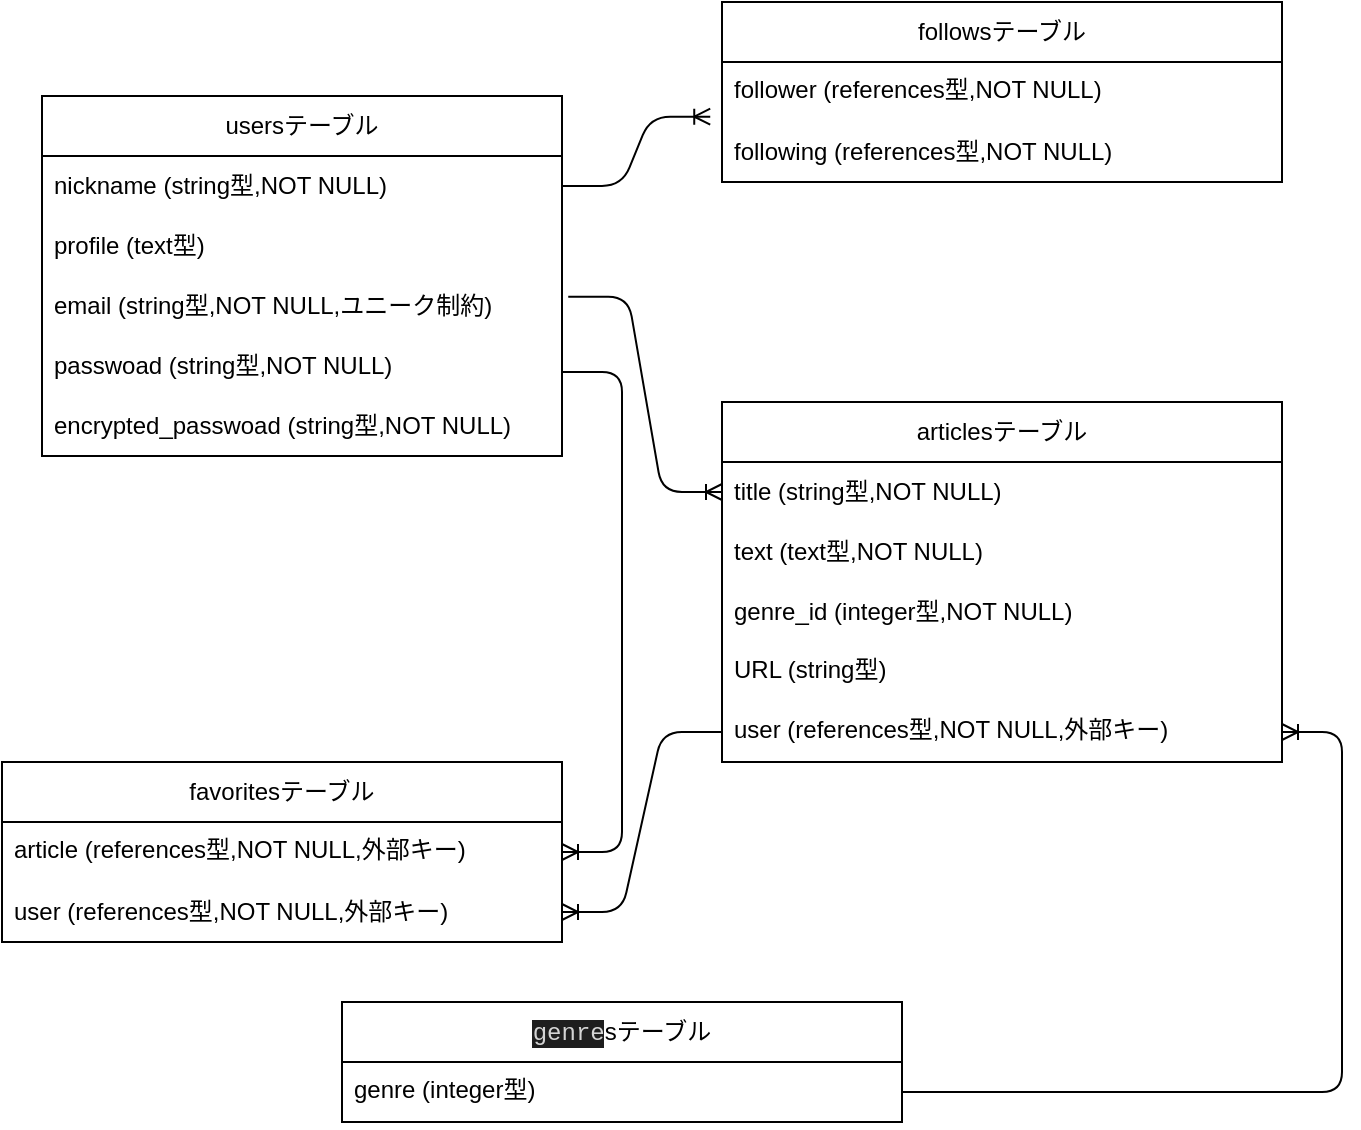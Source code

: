 <mxfile>
    <diagram id="ipqHFjH2WjOsvLF_bpQx" name="ページ1">
        <mxGraphModel dx="1265" dy="798" grid="1" gridSize="10" guides="1" tooltips="1" connect="1" arrows="1" fold="1" page="1" pageScale="1" pageWidth="827" pageHeight="1169" math="0" shadow="0">
            <root>
                <mxCell id="0"/>
                <mxCell id="1" parent="0"/>
                <mxCell id="2" value="usersテーブル" style="swimlane;fontStyle=0;childLayout=stackLayout;horizontal=1;startSize=30;horizontalStack=0;resizeParent=1;resizeParentMax=0;resizeLast=0;collapsible=1;marginBottom=0;whiteSpace=wrap;html=1;" parent="1" vertex="1">
                    <mxGeometry x="90" y="197" width="260" height="180" as="geometry">
                        <mxRectangle x="40" y="10" width="120" height="30" as="alternateBounds"/>
                    </mxGeometry>
                </mxCell>
                <mxCell id="9" value="nickname (string型,NOT NULL)" style="text;strokeColor=none;fillColor=none;align=left;verticalAlign=middle;spacingLeft=4;spacingRight=4;overflow=hidden;points=[[0,0.5],[1,0.5]];portConstraint=eastwest;rotatable=0;whiteSpace=wrap;html=1;" parent="2" vertex="1">
                    <mxGeometry y="30" width="260" height="30" as="geometry"/>
                </mxCell>
                <mxCell id="88" value="profile (text型)" style="text;strokeColor=none;fillColor=none;align=left;verticalAlign=middle;spacingLeft=4;spacingRight=4;overflow=hidden;points=[[0,0.5],[1,0.5]];portConstraint=eastwest;rotatable=0;whiteSpace=wrap;html=1;" vertex="1" parent="2">
                    <mxGeometry y="60" width="260" height="30" as="geometry"/>
                </mxCell>
                <mxCell id="3" value="email (string型,NOT NULL,ユニーク制約)" style="text;strokeColor=none;fillColor=none;align=left;verticalAlign=middle;spacingLeft=4;spacingRight=4;overflow=hidden;points=[[0,0.5],[1,0.5]];portConstraint=eastwest;rotatable=0;whiteSpace=wrap;html=1;" parent="2" vertex="1">
                    <mxGeometry y="90" width="260" height="30" as="geometry"/>
                </mxCell>
                <mxCell id="10" value="passwoad (string型,NOT NULL)" style="text;strokeColor=none;fillColor=none;align=left;verticalAlign=middle;spacingLeft=4;spacingRight=4;overflow=hidden;points=[[0,0.5],[1,0.5]];portConstraint=eastwest;rotatable=0;whiteSpace=wrap;html=1;" parent="2" vertex="1">
                    <mxGeometry y="120" width="260" height="30" as="geometry"/>
                </mxCell>
                <mxCell id="4" value="encrypted_passwoad (string型,NOT NULL)" style="text;strokeColor=none;fillColor=none;align=left;verticalAlign=middle;spacingLeft=4;spacingRight=4;overflow=hidden;points=[[0,0.5],[1,0.5]];portConstraint=eastwest;rotatable=0;whiteSpace=wrap;html=1;" parent="2" vertex="1">
                    <mxGeometry y="150" width="260" height="30" as="geometry"/>
                </mxCell>
                <mxCell id="18" value="&lt;span style=&quot;background-color: rgb(30, 30, 30); color: rgb(212, 212, 212); font-family: Menlo, Monaco, &amp;quot;Courier New&amp;quot;, monospace;&quot;&gt;genre&lt;/span&gt;sテーブル" style="swimlane;fontStyle=0;childLayout=stackLayout;horizontal=1;startSize=30;horizontalStack=0;resizeParent=1;resizeParentMax=0;resizeLast=0;collapsible=1;marginBottom=0;whiteSpace=wrap;html=1;" parent="1" vertex="1">
                    <mxGeometry x="240" y="650" width="280" height="60" as="geometry">
                        <mxRectangle x="40" y="10" width="120" height="30" as="alternateBounds"/>
                    </mxGeometry>
                </mxCell>
                <mxCell id="55" value="genre (integer型)" style="text;strokeColor=none;fillColor=none;spacingLeft=4;spacingRight=4;overflow=hidden;rotatable=0;points=[[0,0.5],[1,0.5]];portConstraint=eastwest;fontSize=12;" parent="18" vertex="1">
                    <mxGeometry y="30" width="280" height="30" as="geometry"/>
                </mxCell>
                <mxCell id="75" value="favoritesテーブル" style="swimlane;fontStyle=0;childLayout=stackLayout;horizontal=1;startSize=30;horizontalStack=0;resizeParent=1;resizeParentMax=0;resizeLast=0;collapsible=1;marginBottom=0;whiteSpace=wrap;html=1;" parent="1" vertex="1">
                    <mxGeometry x="70" y="530" width="280" height="90" as="geometry">
                        <mxRectangle x="40" y="10" width="120" height="30" as="alternateBounds"/>
                    </mxGeometry>
                </mxCell>
                <mxCell id="76" value="article (references型,NOT NULL,外部キー)" style="text;strokeColor=none;fillColor=none;spacingLeft=4;spacingRight=4;overflow=hidden;rotatable=0;points=[[0,0.5],[1,0.5]];portConstraint=eastwest;fontSize=12;" parent="75" vertex="1">
                    <mxGeometry y="30" width="280" height="30" as="geometry"/>
                </mxCell>
                <mxCell id="77" value="user (references型,NOT NULL,外部キー)" style="text;strokeColor=none;fillColor=none;align=left;verticalAlign=middle;spacingLeft=4;spacingRight=4;overflow=hidden;points=[[0,0.5],[1,0.5]];portConstraint=eastwest;rotatable=0;whiteSpace=wrap;html=1;" parent="75" vertex="1">
                    <mxGeometry y="60" width="280" height="30" as="geometry"/>
                </mxCell>
                <mxCell id="78" value="followsテーブル" style="swimlane;fontStyle=0;childLayout=stackLayout;horizontal=1;startSize=30;horizontalStack=0;resizeParent=1;resizeParentMax=0;resizeLast=0;collapsible=1;marginBottom=0;whiteSpace=wrap;html=1;" parent="1" vertex="1">
                    <mxGeometry x="430" y="150" width="280" height="90" as="geometry">
                        <mxRectangle x="40" y="10" width="120" height="30" as="alternateBounds"/>
                    </mxGeometry>
                </mxCell>
                <mxCell id="79" value="follower (references型,NOT NULL)" style="text;strokeColor=none;fillColor=none;spacingLeft=4;spacingRight=4;overflow=hidden;rotatable=0;points=[[0,0.5],[1,0.5]];portConstraint=eastwest;fontSize=12;" parent="78" vertex="1">
                    <mxGeometry y="30" width="280" height="30" as="geometry"/>
                </mxCell>
                <mxCell id="80" value="following (references型,NOT NULL)" style="text;strokeColor=none;fillColor=none;align=left;verticalAlign=middle;spacingLeft=4;spacingRight=4;overflow=hidden;points=[[0,0.5],[1,0.5]];portConstraint=eastwest;rotatable=0;whiteSpace=wrap;html=1;" parent="78" vertex="1">
                    <mxGeometry y="60" width="280" height="30" as="geometry"/>
                </mxCell>
                <mxCell id="11" value="articlesテーブル" style="swimlane;fontStyle=0;childLayout=stackLayout;horizontal=1;startSize=30;horizontalStack=0;resizeParent=1;resizeParentMax=0;resizeLast=0;collapsible=1;marginBottom=0;whiteSpace=wrap;html=1;" parent="1" vertex="1">
                    <mxGeometry x="430" y="350" width="280" height="180" as="geometry">
                        <mxRectangle x="500" y="40" width="120" height="30" as="alternateBounds"/>
                    </mxGeometry>
                </mxCell>
                <mxCell id="12" value="title (string型,NOT NULL)" style="text;strokeColor=none;fillColor=none;align=left;verticalAlign=middle;spacingLeft=4;spacingRight=4;overflow=hidden;points=[[0,0.5],[1,0.5]];portConstraint=eastwest;rotatable=0;whiteSpace=wrap;html=1;" parent="11" vertex="1">
                    <mxGeometry y="30" width="280" height="30" as="geometry"/>
                </mxCell>
                <mxCell id="69" value="text (text型,NOT NULL)" style="text;strokeColor=none;fillColor=none;align=left;verticalAlign=middle;spacingLeft=4;spacingRight=4;overflow=hidden;points=[[0,0.5],[1,0.5]];portConstraint=eastwest;rotatable=0;whiteSpace=wrap;html=1;" parent="11" vertex="1">
                    <mxGeometry y="60" width="280" height="30" as="geometry"/>
                </mxCell>
                <mxCell id="14" value="&lt;span style=&quot;&quot;&gt;genre_id&lt;/span&gt;&amp;nbsp;(integer型,NOT NULL)" style="text;strokeColor=none;fillColor=none;align=left;verticalAlign=middle;spacingLeft=4;spacingRight=4;overflow=hidden;points=[[0,0.5],[1,0.5]];portConstraint=eastwest;rotatable=0;whiteSpace=wrap;html=1;" parent="11" vertex="1">
                    <mxGeometry y="90" width="280" height="30" as="geometry"/>
                </mxCell>
                <mxCell id="27" value="URL (string型)" style="text;strokeColor=none;fillColor=none;spacingLeft=4;spacingRight=4;overflow=hidden;rotatable=0;points=[[0,0.5],[1,0.5]];portConstraint=eastwest;fontSize=12;" parent="11" vertex="1">
                    <mxGeometry y="120" width="280" height="30" as="geometry"/>
                </mxCell>
                <mxCell id="26" value="user (references型,NOT NULL,外部キー)" style="text;strokeColor=none;fillColor=none;spacingLeft=4;spacingRight=4;overflow=hidden;rotatable=0;points=[[0,0.5],[1,0.5]];portConstraint=eastwest;fontSize=12;" parent="11" vertex="1">
                    <mxGeometry y="150" width="280" height="30" as="geometry"/>
                </mxCell>
                <mxCell id="82" value="" style="edgeStyle=entityRelationEdgeStyle;fontSize=12;html=1;endArrow=ERoneToMany;exitX=1;exitY=0.5;exitDx=0;exitDy=0;entryX=-0.021;entryY=-0.089;entryDx=0;entryDy=0;entryPerimeter=0;" parent="1" source="9" target="80" edge="1">
                    <mxGeometry width="100" height="100" relative="1" as="geometry">
                        <mxPoint x="340" y="570" as="sourcePoint"/>
                        <mxPoint x="240" y="70" as="targetPoint"/>
                    </mxGeometry>
                </mxCell>
                <mxCell id="84" value="" style="edgeStyle=entityRelationEdgeStyle;fontSize=12;html=1;endArrow=ERoneToMany;" parent="1" target="76" edge="1">
                    <mxGeometry width="100" height="100" relative="1" as="geometry">
                        <mxPoint x="350" y="335" as="sourcePoint"/>
                        <mxPoint x="70" y="650" as="targetPoint"/>
                    </mxGeometry>
                </mxCell>
                <mxCell id="83" value="" style="edgeStyle=entityRelationEdgeStyle;fontSize=12;html=1;endArrow=ERoneToMany;exitX=1.012;exitY=0.244;exitDx=0;exitDy=0;exitPerimeter=0;" parent="1" target="12" edge="1">
                    <mxGeometry width="100" height="100" relative="1" as="geometry">
                        <mxPoint x="353.12" y="297.32" as="sourcePoint"/>
                        <mxPoint x="84.5" y="291" as="targetPoint"/>
                    </mxGeometry>
                </mxCell>
                <mxCell id="86" value="" style="edgeStyle=entityRelationEdgeStyle;fontSize=12;html=1;endArrow=ERoneToMany;entryX=1;entryY=0.5;entryDx=0;entryDy=0;exitX=0;exitY=0.5;exitDx=0;exitDy=0;" parent="1" source="26" target="77" edge="1">
                    <mxGeometry width="100" height="100" relative="1" as="geometry">
                        <mxPoint x="426.08" y="554.33" as="sourcePoint"/>
                        <mxPoint x="361" y="695" as="targetPoint"/>
                    </mxGeometry>
                </mxCell>
                <mxCell id="87" value="" style="edgeStyle=entityRelationEdgeStyle;fontSize=12;html=1;endArrow=ERoneToMany;" parent="1" source="55" target="26" edge="1">
                    <mxGeometry width="100" height="100" relative="1" as="geometry">
                        <mxPoint x="440" y="770" as="sourcePoint"/>
                        <mxPoint x="397" y="775" as="targetPoint"/>
                    </mxGeometry>
                </mxCell>
            </root>
        </mxGraphModel>
    </diagram>
</mxfile>